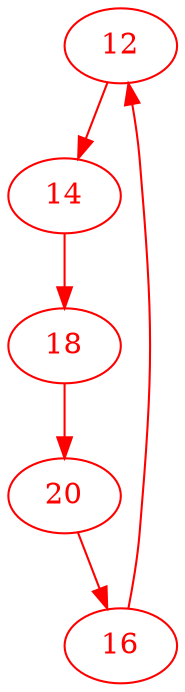 digraph g{
node [color = red, fontcolor=red]; 12 14 16 18 20 ;
12 -> 14 [color=red] ;
14 -> 18 [color=red] ;
16 -> 12 [color=red] ;
18 -> 20 [color=red] ;
20 -> 16 [color=red] ;
}